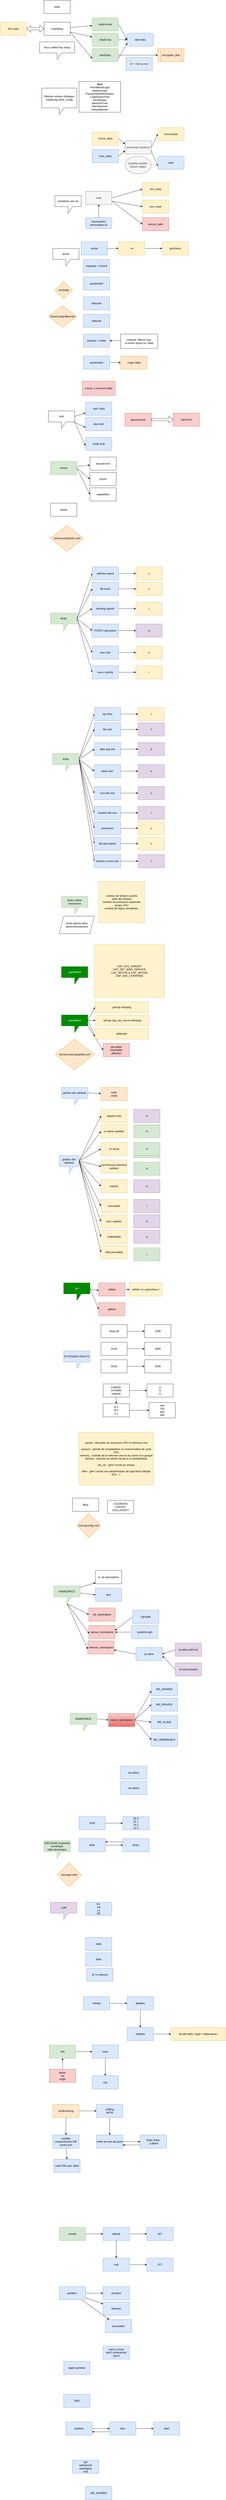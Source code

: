 <mxfile>
    <diagram id="hJlC-j1czO7JjAZC4sD-" name="Page-1">
        <mxGraphModel dx="1120" dy="571" grid="1" gridSize="10" guides="1" tooltips="1" connect="1" arrows="1" fold="1" page="1" pageScale="1" pageWidth="827" pageHeight="1169" math="0" shadow="0">
            <root>
                <mxCell id="0"/>
                <mxCell id="1" parent="0"/>
                <mxCell id="2" value="stats" style="rounded=0;whiteSpace=wrap;html=1;" parent="1" vertex="1">
                    <mxGeometry x="50" y="20" width="120" height="60" as="geometry"/>
                </mxCell>
                <mxCell id="16" style="edgeStyle=none;html=1;" parent="1" source="3" target="5" edge="1">
                    <mxGeometry relative="1" as="geometry"/>
                </mxCell>
                <mxCell id="17" style="edgeStyle=none;html=1;exitX=1;exitY=0.75;exitDx=0;exitDy=0;" parent="1" source="3" target="6" edge="1">
                    <mxGeometry relative="1" as="geometry"/>
                </mxCell>
                <mxCell id="18" style="edgeStyle=none;html=1;exitX=1;exitY=0.75;exitDx=0;exitDy=0;entryX=0;entryY=0.75;entryDx=0;entryDy=0;" parent="1" source="3" target="7" edge="1">
                    <mxGeometry relative="1" as="geometry"/>
                </mxCell>
                <mxCell id="3" value="cryptsetup" style="rounded=0;whiteSpace=wrap;html=1;" parent="1" vertex="1">
                    <mxGeometry x="50" y="120" width="120" height="60" as="geometry"/>
                </mxCell>
                <mxCell id="22" style="edgeStyle=none;html=1;exitX=1;exitY=0.5;exitDx=0;exitDy=0;entryX=0;entryY=0.5;entryDx=0;entryDy=0;" parent="1" source="5" target="13" edge="1">
                    <mxGeometry relative="1" as="geometry"/>
                </mxCell>
                <mxCell id="5" value="luksFormat" style="rounded=1;whiteSpace=wrap;html=1;fillColor=#d5e8d4;strokeColor=#82b366;" parent="1" vertex="1">
                    <mxGeometry x="270" y="100" width="120" height="60" as="geometry"/>
                </mxCell>
                <mxCell id="19" style="edgeStyle=none;html=1;exitX=1;exitY=0.5;exitDx=0;exitDy=0;" parent="1" source="6" target="13" edge="1">
                    <mxGeometry relative="1" as="geometry"/>
                </mxCell>
                <mxCell id="6" value="luksDump" style="rounded=1;whiteSpace=wrap;html=1;fillColor=#d5e8d4;strokeColor=#82b366;" parent="1" vertex="1">
                    <mxGeometry x="270" y="170" width="120" height="60" as="geometry"/>
                </mxCell>
                <mxCell id="20" style="edgeStyle=none;html=1;exitX=1;exitY=0.5;exitDx=0;exitDy=0;" parent="1" source="7" target="12" edge="1">
                    <mxGeometry relative="1" as="geometry">
                        <Array as="points">
                            <mxPoint x="410" y="270"/>
                        </Array>
                    </mxGeometry>
                </mxCell>
                <mxCell id="21" style="edgeStyle=none;html=1;exitX=1;exitY=0.75;exitDx=0;exitDy=0;entryX=0;entryY=0.75;entryDx=0;entryDy=0;" parent="1" source="7" target="13" edge="1">
                    <mxGeometry relative="1" as="geometry"/>
                </mxCell>
                <mxCell id="7" value="luksOpen" style="rounded=1;whiteSpace=wrap;html=1;fillColor=#d5e8d4;strokeColor=#82b366;" parent="1" vertex="1">
                    <mxGeometry x="270" y="240" width="120" height="60" as="geometry"/>
                </mxCell>
                <mxCell id="12" value="encrypted_disk" style="shape=process;whiteSpace=wrap;html=1;backgroundOutline=1;fillColor=#ffe6cc;strokeColor=#d79b00;" parent="1" vertex="1">
                    <mxGeometry x="570" y="240" width="120" height="60" as="geometry"/>
                </mxCell>
                <mxCell id="13" value="/dev/sda1" style="rounded=1;whiteSpace=wrap;html=1;fillColor=#dae8fc;strokeColor=#6c8ebf;" parent="1" vertex="1">
                    <mxGeometry x="430" y="170" width="120" height="60" as="geometry"/>
                </mxCell>
                <mxCell id="25" value="linux unified key setup" style="shape=callout;whiteSpace=wrap;html=1;perimeter=calloutPerimeter;" parent="1" vertex="1">
                    <mxGeometry x="30" y="210" width="160" height="80" as="geometry"/>
                </mxCell>
                <mxCell id="26" value="dm-crypt" style="rounded=0;whiteSpace=wrap;html=1;fillColor=#fff2cc;strokeColor=#d6b656;" parent="1" vertex="1">
                    <mxGeometry x="-150" y="120" width="120" height="60" as="geometry"/>
                </mxCell>
                <mxCell id="28" value="" style="shape=flexArrow;endArrow=classic;startArrow=classic;html=1;entryX=0;entryY=0.5;entryDx=0;entryDy=0;exitX=1;exitY=0.5;exitDx=0;exitDy=0;" parent="1" source="26" target="3" edge="1">
                    <mxGeometry width="100" height="100" relative="1" as="geometry">
                        <mxPoint x="-110" y="170" as="sourcePoint"/>
                        <mxPoint x="-10" y="70" as="targetPoint"/>
                    </mxGeometry>
                </mxCell>
                <mxCell id="29" value="&lt;b&gt;Port&lt;br&gt;&lt;/b&gt;PermitRootLogin&lt;br&gt;AllowGroups&lt;br&gt;PasswordAuthentication&lt;br&gt;LoginGraceTime&lt;br&gt;StrictModes&lt;br&gt;MaxAuthTries&lt;br&gt;MaxSessions&lt;br&gt;DebianBanner" style="rounded=0;whiteSpace=wrap;html=1;" parent="1" vertex="1">
                    <mxGeometry x="210" y="390" width="190" height="140" as="geometry"/>
                </mxCell>
                <mxCell id="30" value="Réduire surface d'attaque&lt;br&gt;hardening sshd_config" style="shape=callout;whiteSpace=wrap;html=1;perimeter=calloutPerimeter;" parent="1" vertex="1">
                    <mxGeometry x="40" y="420" width="160" height="120" as="geometry"/>
                </mxCell>
                <mxCell id="36" style="edgeStyle=none;html=1;exitX=1;exitY=0.5;exitDx=0;exitDy=0;entryX=0;entryY=0.25;entryDx=0;entryDy=0;" parent="1" source="31" target="33" edge="1">
                    <mxGeometry relative="1" as="geometry"/>
                </mxCell>
                <mxCell id="31" value="Cmnd_Alias" style="rounded=0;whiteSpace=wrap;html=1;fillColor=#fff2cc;strokeColor=#d6b656;" parent="1" vertex="1">
                    <mxGeometry x="270" y="620" width="120" height="60" as="geometry"/>
                </mxCell>
                <mxCell id="37" style="edgeStyle=none;html=1;exitX=1;exitY=0.5;exitDx=0;exitDy=0;entryX=0;entryY=0.75;entryDx=0;entryDy=0;" parent="1" source="32" target="33" edge="1">
                    <mxGeometry relative="1" as="geometry"/>
                </mxCell>
                <mxCell id="32" value="User_Alias" style="rounded=0;whiteSpace=wrap;html=1;fillColor=#dae8fc;strokeColor=#6c8ebf;" parent="1" vertex="1">
                    <mxGeometry x="270" y="700" width="120" height="60" as="geometry"/>
                </mxCell>
                <mxCell id="38" style="edgeStyle=none;html=1;exitX=1;exitY=0.5;exitDx=0;exitDy=0;entryX=0;entryY=0.5;entryDx=0;entryDy=0;" parent="1" source="33" target="35" edge="1">
                    <mxGeometry relative="1" as="geometry"/>
                </mxCell>
                <mxCell id="39" style="edgeStyle=none;html=1;exitX=1;exitY=0.75;exitDx=0;exitDy=0;entryX=0;entryY=0.75;entryDx=0;entryDy=0;" parent="1" source="33" target="34" edge="1">
                    <mxGeometry relative="1" as="geometry"/>
                </mxCell>
                <mxCell id="33" value="rassembler plusieurs" style="rounded=0;whiteSpace=wrap;html=1;fillColor=#f5f5f5;fontColor=#333333;strokeColor=#666666;" parent="1" vertex="1">
                    <mxGeometry x="420" y="660" width="120" height="60" as="geometry"/>
                </mxCell>
                <mxCell id="34" value="User" style="rounded=1;whiteSpace=wrap;html=1;fillColor=#dae8fc;strokeColor=#6c8ebf;" parent="1" vertex="1">
                    <mxGeometry x="570" y="730" width="120" height="60" as="geometry"/>
                </mxCell>
                <mxCell id="35" value="Commands" style="rounded=1;whiteSpace=wrap;html=1;fillColor=#fff2cc;strokeColor=#d6b656;" parent="1" vertex="1">
                    <mxGeometry x="570" y="600" width="120" height="60" as="geometry"/>
                </mxCell>
                <mxCell id="40" value="simplifier faciliter&amp;nbsp;&lt;br&gt;lecture règles" style="ellipse;whiteSpace=wrap;html=1;fillColor=#f5f5f5;fontColor=#333333;strokeColor=#666666;" parent="1" vertex="1">
                    <mxGeometry x="420" y="730" width="120" height="80" as="geometry"/>
                </mxCell>
                <mxCell id="41" value="env_keep" style="rounded=0;whiteSpace=wrap;html=1;fillColor=#fff2cc;strokeColor=#d6b656;" parent="1" vertex="1">
                    <mxGeometry x="500" y="850" width="120" height="60" as="geometry"/>
                </mxCell>
                <mxCell id="42" value="env_reset" style="rounded=0;whiteSpace=wrap;html=1;fillColor=#fff2cc;strokeColor=#d6b656;" parent="1" vertex="1">
                    <mxGeometry x="500" y="930" width="120" height="60" as="geometry"/>
                </mxCell>
                <mxCell id="44" style="edgeStyle=none;html=1;exitX=1;exitY=0.5;exitDx=0;exitDy=0;entryX=0;entryY=0.5;entryDx=0;entryDy=0;" parent="1" source="43" target="41" edge="1">
                    <mxGeometry relative="1" as="geometry"/>
                </mxCell>
                <mxCell id="45" style="edgeStyle=none;html=1;exitX=1;exitY=0.75;exitDx=0;exitDy=0;entryX=0;entryY=0.5;entryDx=0;entryDy=0;" parent="1" source="43" target="42" edge="1">
                    <mxGeometry relative="1" as="geometry"/>
                </mxCell>
                <mxCell id="47" style="edgeStyle=none;html=1;exitX=1;exitY=0.75;exitDx=0;exitDy=0;entryX=0;entryY=0.5;entryDx=0;entryDy=0;" parent="1" source="43" target="46" edge="1">
                    <mxGeometry relative="1" as="geometry"/>
                </mxCell>
                <mxCell id="43" value="sudo" style="rounded=0;whiteSpace=wrap;html=1;fillColor=#f5f5f5;fontColor=#333333;strokeColor=#666666;" parent="1" vertex="1">
                    <mxGeometry x="240" y="890" width="120" height="60" as="geometry"/>
                </mxCell>
                <mxCell id="46" value="secure_path" style="rounded=0;whiteSpace=wrap;html=1;fillColor=#f8cecc;strokeColor=#b85450;" parent="1" vertex="1">
                    <mxGeometry x="500" y="1010" width="120" height="60" as="geometry"/>
                </mxCell>
                <mxCell id="50" style="edgeStyle=none;html=1;entryX=0.5;entryY=1;entryDx=0;entryDy=0;" parent="1" source="49" target="43" edge="1">
                    <mxGeometry relative="1" as="geometry"/>
                </mxCell>
                <mxCell id="49" value="/etc/sudoers&lt;br&gt;/etc/sudoers.d/" style="rounded=1;whiteSpace=wrap;html=1;fillColor=#dae8fc;strokeColor=#6c8ebf;" parent="1" vertex="1">
                    <mxGeometry x="240" y="1010" width="120" height="50" as="geometry"/>
                </mxCell>
                <mxCell id="51" value="substitute user do" style="shape=callout;whiteSpace=wrap;html=1;perimeter=calloutPerimeter;" parent="1" vertex="1">
                    <mxGeometry x="100" y="910" width="120" height="80" as="geometry"/>
                </mxCell>
                <mxCell id="73" style="edgeStyle=none;html=1;exitX=1;exitY=0.5;exitDx=0;exitDy=0;entryX=0;entryY=0.5;entryDx=0;entryDy=0;" parent="1" source="52" target="54" edge="1">
                    <mxGeometry relative="1" as="geometry"/>
                </mxCell>
                <mxCell id="52" value="quota" style="rounded=0;whiteSpace=wrap;html=1;fillColor=#dae8fc;strokeColor=#6c8ebf;" parent="1" vertex="1">
                    <mxGeometry x="220" y="1120" width="120" height="60" as="geometry"/>
                </mxCell>
                <mxCell id="58" value="" style="edgeStyle=none;html=1;" parent="1" source="54" target="57" edge="1">
                    <mxGeometry relative="1" as="geometry"/>
                </mxCell>
                <mxCell id="54" value="-vs" style="rounded=0;whiteSpace=wrap;html=1;fillColor=#fff2cc;strokeColor=#d6b656;" parent="1" vertex="1">
                    <mxGeometry x="390" y="1120" width="120" height="60" as="geometry"/>
                </mxCell>
                <mxCell id="57" value="grincheux" style="rounded=0;whiteSpace=wrap;html=1;fillColor=#fff2cc;strokeColor=#d6b656;" parent="1" vertex="1">
                    <mxGeometry x="590" y="1120" width="120" height="60" as="geometry"/>
                </mxCell>
                <mxCell id="59" value="repquota -s /home" style="whiteSpace=wrap;html=1;fillColor=#dae8fc;strokeColor=#6c8ebf;" parent="1" vertex="1">
                    <mxGeometry x="230" y="1200" width="120" height="60" as="geometry"/>
                </mxCell>
                <mxCell id="60" value="quota" style="shape=callout;whiteSpace=wrap;html=1;perimeter=calloutPerimeter;" parent="1" vertex="1">
                    <mxGeometry x="90" y="1150" width="120" height="80" as="geometry"/>
                </mxCell>
                <mxCell id="61" value="quotacheck" style="rounded=0;whiteSpace=wrap;html=1;fillColor=#dae8fc;strokeColor=#6c8ebf;" parent="1" vertex="1">
                    <mxGeometry x="230" y="1280" width="120" height="60" as="geometry"/>
                </mxCell>
                <mxCell id="62" value="setfacl -m u:grincheux:r" style="rounded=0;whiteSpace=wrap;html=1;fillColor=#fff2cc;strokeColor=#d6b656;" parent="1" vertex="1">
                    <mxGeometry x="440" y="5860" width="150" height="60" as="geometry"/>
                </mxCell>
                <mxCell id="63" value="setquota" style="whiteSpace=wrap;html=1;fillColor=#dae8fc;strokeColor=#6c8ebf;" parent="1" vertex="1">
                    <mxGeometry x="230" y="1370" width="120" height="60" as="geometry"/>
                </mxCell>
                <mxCell id="64" value="edquota" style="whiteSpace=wrap;html=1;fillColor=#dae8fc;strokeColor=#6c8ebf;" parent="1" vertex="1">
                    <mxGeometry x="230" y="1450" width="120" height="60" as="geometry"/>
                </mxCell>
                <mxCell id="65" value="quotaon -v /data" style="whiteSpace=wrap;html=1;fillColor=#dae8fc;strokeColor=#6c8ebf;" parent="1" vertex="1">
                    <mxGeometry x="230" y="1540" width="120" height="60" as="geometry"/>
                </mxCell>
                <mxCell id="67" style="edgeStyle=none;html=1;entryX=1;entryY=0.5;entryDx=0;entryDy=0;" parent="1" source="66" target="65" edge="1">
                    <mxGeometry relative="1" as="geometry"/>
                </mxCell>
                <mxCell id="66" value="verbose: affiche msg&amp;nbsp;&lt;br&gt;et active quota sur /data" style="whiteSpace=wrap;html=1;" parent="1" vertex="1">
                    <mxGeometry x="400" y="1540" width="170" height="65" as="geometry"/>
                </mxCell>
                <mxCell id="71" style="edgeStyle=none;html=1;exitX=1;exitY=0.5;exitDx=0;exitDy=0;entryX=0;entryY=0.5;entryDx=0;entryDy=0;" parent="1" source="68" target="70" edge="1">
                    <mxGeometry relative="1" as="geometry"/>
                </mxCell>
                <mxCell id="68" value="quotacheck" style="whiteSpace=wrap;html=1;fillColor=#dae8fc;strokeColor=#6c8ebf;" parent="1" vertex="1">
                    <mxGeometry x="230" y="1640" width="120" height="60" as="geometry"/>
                </mxCell>
                <mxCell id="70" value="-cugm /data" style="whiteSpace=wrap;html=1;fillColor=#ffe6cc;strokeColor=#d79b00;" parent="1" vertex="1">
                    <mxGeometry x="400" y="1640" width="120" height="60" as="geometry"/>
                </mxCell>
                <mxCell id="72" value="mount -o remount /data" style="rounded=0;whiteSpace=wrap;html=1;fillColor=#f8cecc;strokeColor=#b85450;" parent="1" vertex="1">
                    <mxGeometry x="225" y="1754" width="150" height="66" as="geometry"/>
                </mxCell>
                <mxCell id="75" value="/etc/fstab" style="rhombus;whiteSpace=wrap;html=1;fillColor=#ffe6cc;strokeColor=#d79b00;" parent="1" vertex="1">
                    <mxGeometry x="100" y="1300" width="80" height="80" as="geometry"/>
                </mxCell>
                <mxCell id="76" value="/boot/config-${kernel}" style="rhombus;whiteSpace=wrap;html=1;fillColor=#ffe6cc;strokeColor=#d79b00;" parent="1" vertex="1">
                    <mxGeometry x="70" y="1410" width="130" height="100" as="geometry"/>
                </mxCell>
                <mxCell id="84" style="edgeStyle=none;html=1;exitX=0;exitY=0;exitDx=120;exitDy=25;exitPerimeter=0;" parent="1" source="77" target="79" edge="1">
                    <mxGeometry relative="1" as="geometry"/>
                </mxCell>
                <mxCell id="85" style="edgeStyle=none;html=1;entryX=0;entryY=0.75;entryDx=0;entryDy=0;" parent="1" source="77" target="81" edge="1">
                    <mxGeometry relative="1" as="geometry"/>
                </mxCell>
                <mxCell id="87" style="edgeStyle=none;html=1;exitX=0;exitY=0;exitDx=120;exitDy=50;exitPerimeter=0;entryX=-0.008;entryY=0.633;entryDx=0;entryDy=0;entryPerimeter=0;" parent="1" source="77" target="83" edge="1">
                    <mxGeometry relative="1" as="geometry"/>
                </mxCell>
                <mxCell id="77" value="limit" style="shape=callout;whiteSpace=wrap;html=1;perimeter=calloutPerimeter;" parent="1" vertex="1">
                    <mxGeometry x="70" y="1890" width="120" height="80" as="geometry"/>
                </mxCell>
                <mxCell id="79" value="soft / hard" style="rounded=0;whiteSpace=wrap;html=1;fillColor=#dae8fc;strokeColor=#6c8ebf;" parent="1" vertex="1">
                    <mxGeometry x="240" y="1850" width="120" height="60" as="geometry"/>
                </mxCell>
                <mxCell id="81" value="bloc limit" style="rounded=0;whiteSpace=wrap;html=1;fillColor=#dae8fc;strokeColor=#6c8ebf;" parent="1" vertex="1">
                    <mxGeometry x="240" y="1920" width="120" height="60" as="geometry"/>
                </mxCell>
                <mxCell id="83" value="inode limit" style="rounded=0;whiteSpace=wrap;html=1;fillColor=#dae8fc;strokeColor=#6c8ebf;" parent="1" vertex="1">
                    <mxGeometry x="240" y="2010" width="120" height="60" as="geometry"/>
                </mxCell>
                <mxCell id="88" value="grace period" style="rounded=0;whiteSpace=wrap;html=1;fillColor=#f8cecc;strokeColor=#b85450;" parent="1" vertex="1">
                    <mxGeometry x="420" y="1900" width="120" height="60" as="geometry"/>
                </mxCell>
                <mxCell id="89" value="" style="shape=flexArrow;endArrow=classic;html=1;" parent="1" edge="1">
                    <mxGeometry width="50" height="50" relative="1" as="geometry">
                        <mxPoint x="540" y="1929.5" as="sourcePoint"/>
                        <mxPoint x="640" y="1929.5" as="targetPoint"/>
                    </mxGeometry>
                </mxCell>
                <mxCell id="90" value="hard limit" style="whiteSpace=wrap;html=1;fillColor=#f8cecc;strokeColor=#b85450;" parent="1" vertex="1">
                    <mxGeometry x="640" y="1900" width="120" height="60" as="geometry"/>
                </mxCell>
                <mxCell id="100" style="edgeStyle=none;html=1;" parent="1" source="91" target="94" edge="1">
                    <mxGeometry relative="1" as="geometry"/>
                </mxCell>
                <mxCell id="101" style="edgeStyle=none;html=1;exitX=1;exitY=0.5;exitDx=0;exitDy=0;entryX=0;entryY=0.5;entryDx=0;entryDy=0;" parent="1" source="91" target="95" edge="1">
                    <mxGeometry relative="1" as="geometry"/>
                </mxCell>
                <mxCell id="102" style="edgeStyle=none;html=1;exitX=1;exitY=0.5;exitDx=0;exitDy=0;entryX=0;entryY=0.5;entryDx=0;entryDy=0;" parent="1" source="91" target="97" edge="1">
                    <mxGeometry relative="1" as="geometry"/>
                </mxCell>
                <mxCell id="91" value="chroot" style="whiteSpace=wrap;html=1;fillColor=#d5e8d4;strokeColor=#82b366;" parent="1" vertex="1">
                    <mxGeometry x="80" y="2120" width="120" height="60" as="geometry"/>
                </mxCell>
                <mxCell id="94" value="bascule env" style="whiteSpace=wrap;html=1;" parent="1" vertex="1">
                    <mxGeometry x="260" y="2100" width="120" height="60" as="geometry"/>
                </mxCell>
                <mxCell id="95" value="prison" style="whiteSpace=wrap;html=1;" parent="1" vertex="1">
                    <mxGeometry x="260" y="2170" width="120" height="60" as="geometry"/>
                </mxCell>
                <mxCell id="97" value="capabilities" style="whiteSpace=wrap;html=1;" parent="1" vertex="1">
                    <mxGeometry x="260" y="2240" width="120" height="60" as="geometry"/>
                </mxCell>
                <mxCell id="98" value="ulimits" style="whiteSpace=wrap;html=1;" parent="1" vertex="1">
                    <mxGeometry x="80" y="2310" width="120" height="60" as="geometry"/>
                </mxCell>
                <mxCell id="99" value="/etc/security/limits.conf" style="rhombus;whiteSpace=wrap;html=1;fillColor=#ffe6cc;strokeColor=#d79b00;" parent="1" vertex="1">
                    <mxGeometry x="80" y="2410" width="150" height="120" as="geometry"/>
                </mxCell>
                <mxCell id="125" style="edgeStyle=none;html=1;exitX=0;exitY=0;exitDx=120;exitDy=25;exitPerimeter=0;entryX=0;entryY=0.5;entryDx=0;entryDy=0;" parent="1" source="103" target="106" edge="1">
                    <mxGeometry relative="1" as="geometry"/>
                </mxCell>
                <mxCell id="126" style="edgeStyle=none;html=1;exitX=0;exitY=0;exitDx=120;exitDy=25;exitPerimeter=0;entryX=0;entryY=0.5;entryDx=0;entryDy=0;" parent="1" source="103" target="107" edge="1">
                    <mxGeometry relative="1" as="geometry"/>
                </mxCell>
                <mxCell id="127" style="edgeStyle=none;html=1;exitX=0;exitY=0;exitDx=120;exitDy=25;exitPerimeter=0;entryX=0;entryY=0.5;entryDx=0;entryDy=0;" parent="1" source="103" target="108" edge="1">
                    <mxGeometry relative="1" as="geometry"/>
                </mxCell>
                <mxCell id="128" style="edgeStyle=none;html=1;exitX=0;exitY=0;exitDx=120;exitDy=25;exitPerimeter=0;entryX=0;entryY=0.5;entryDx=0;entryDy=0;" parent="1" source="103" target="109" edge="1">
                    <mxGeometry relative="1" as="geometry"/>
                </mxCell>
                <mxCell id="129" style="edgeStyle=none;html=1;exitX=0;exitY=0;exitDx=120;exitDy=25;exitPerimeter=0;entryX=0;entryY=0.5;entryDx=0;entryDy=0;" parent="1" source="103" target="110" edge="1">
                    <mxGeometry relative="1" as="geometry"/>
                </mxCell>
                <mxCell id="130" style="edgeStyle=none;html=1;exitX=0;exitY=0;exitDx=120;exitDy=25;exitPerimeter=0;entryX=0;entryY=0.5;entryDx=0;entryDy=0;" parent="1" source="103" target="111" edge="1">
                    <mxGeometry relative="1" as="geometry"/>
                </mxCell>
                <mxCell id="103" value="limits" style="shape=callout;whiteSpace=wrap;html=1;perimeter=calloutPerimeter;fillColor=#d5e8d4;strokeColor=#82b366;" parent="1" vertex="1">
                    <mxGeometry x="80" y="2810" width="120" height="80" as="geometry"/>
                </mxCell>
                <mxCell id="113" value="" style="edgeStyle=none;html=1;" parent="1" source="106" target="112" edge="1">
                    <mxGeometry relative="1" as="geometry"/>
                </mxCell>
                <mxCell id="106" value="address space" style="rounded=0;whiteSpace=wrap;html=1;fillColor=#dae8fc;strokeColor=#6c8ebf;" parent="1" vertex="1">
                    <mxGeometry x="270" y="2600" width="120" height="60" as="geometry"/>
                </mxCell>
                <mxCell id="116" value="" style="edgeStyle=none;html=1;" parent="1" source="107" target="115" edge="1">
                    <mxGeometry relative="1" as="geometry"/>
                </mxCell>
                <mxCell id="107" value="file locks" style="whiteSpace=wrap;html=1;fillColor=#dae8fc;strokeColor=#6c8ebf;" parent="1" vertex="1">
                    <mxGeometry x="270" y="2670" width="120" height="60" as="geometry"/>
                </mxCell>
                <mxCell id="118" value="" style="edgeStyle=none;html=1;" parent="1" source="108" target="117" edge="1">
                    <mxGeometry relative="1" as="geometry"/>
                </mxCell>
                <mxCell id="108" value="pending signals" style="whiteSpace=wrap;html=1;fillColor=#dae8fc;strokeColor=#6c8ebf;" parent="1" vertex="1">
                    <mxGeometry x="270" y="2760" width="120" height="60" as="geometry"/>
                </mxCell>
                <mxCell id="120" value="" style="edgeStyle=none;html=1;" parent="1" source="109" target="119" edge="1">
                    <mxGeometry relative="1" as="geometry"/>
                </mxCell>
                <mxCell id="109" value="POSIX msg queue" style="whiteSpace=wrap;html=1;fillColor=#dae8fc;strokeColor=#6c8ebf;" parent="1" vertex="1">
                    <mxGeometry x="270" y="2860" width="120" height="60" as="geometry"/>
                </mxCell>
                <mxCell id="122" value="" style="edgeStyle=none;html=1;" parent="1" source="110" target="121" edge="1">
                    <mxGeometry relative="1" as="geometry"/>
                </mxCell>
                <mxCell id="110" value="max nice" style="whiteSpace=wrap;html=1;fillColor=#dae8fc;strokeColor=#6c8ebf;" parent="1" vertex="1">
                    <mxGeometry x="270" y="2960" width="120" height="60" as="geometry"/>
                </mxCell>
                <mxCell id="124" value="" style="edgeStyle=none;html=1;" parent="1" source="111" target="123" edge="1">
                    <mxGeometry relative="1" as="geometry"/>
                </mxCell>
                <mxCell id="111" value="max rt priority" style="whiteSpace=wrap;html=1;fillColor=#dae8fc;strokeColor=#6c8ebf;" parent="1" vertex="1">
                    <mxGeometry x="270" y="3050" width="120" height="60" as="geometry"/>
                </mxCell>
                <mxCell id="112" value="v" style="rounded=0;whiteSpace=wrap;html=1;fillColor=#fff2cc;strokeColor=#d6b656;" parent="1" vertex="1">
                    <mxGeometry x="470" y="2600" width="120" height="60" as="geometry"/>
                </mxCell>
                <mxCell id="115" value="x" style="whiteSpace=wrap;html=1;fillColor=#fff2cc;strokeColor=#d6b656;" parent="1" vertex="1">
                    <mxGeometry x="470" y="2670" width="120" height="60" as="geometry"/>
                </mxCell>
                <mxCell id="117" value="i" style="whiteSpace=wrap;html=1;fillColor=#fff2cc;strokeColor=#d6b656;" parent="1" vertex="1">
                    <mxGeometry x="470" y="2760" width="120" height="60" as="geometry"/>
                </mxCell>
                <mxCell id="119" value="q" style="whiteSpace=wrap;html=1;fillColor=#e1d5e7;strokeColor=#9673a6;" parent="1" vertex="1">
                    <mxGeometry x="470" y="2860" width="120" height="60" as="geometry"/>
                </mxCell>
                <mxCell id="121" value="e" style="whiteSpace=wrap;html=1;fillColor=#fff2cc;strokeColor=#d6b656;" parent="1" vertex="1">
                    <mxGeometry x="470" y="2960" width="120" height="60" as="geometry"/>
                </mxCell>
                <mxCell id="123" value="r" style="whiteSpace=wrap;html=1;fillColor=#fff2cc;strokeColor=#d6b656;" parent="1" vertex="1">
                    <mxGeometry x="470" y="3050" width="120" height="60" as="geometry"/>
                </mxCell>
                <mxCell id="131" style="edgeStyle=none;html=1;exitX=0;exitY=0;exitDx=120;exitDy=25;exitPerimeter=0;entryX=0;entryY=0.5;entryDx=0;entryDy=0;" parent="1" source="137" target="139" edge="1">
                    <mxGeometry relative="1" as="geometry"/>
                </mxCell>
                <mxCell id="132" style="edgeStyle=none;html=1;exitX=0;exitY=0;exitDx=120;exitDy=25;exitPerimeter=0;entryX=0;entryY=0.5;entryDx=0;entryDy=0;" parent="1" source="137" target="141" edge="1">
                    <mxGeometry relative="1" as="geometry"/>
                </mxCell>
                <mxCell id="133" style="edgeStyle=none;html=1;exitX=0;exitY=0;exitDx=120;exitDy=25;exitPerimeter=0;entryX=0;entryY=0.5;entryDx=0;entryDy=0;" parent="1" source="137" target="143" edge="1">
                    <mxGeometry relative="1" as="geometry"/>
                </mxCell>
                <mxCell id="134" style="edgeStyle=none;html=1;exitX=0;exitY=0;exitDx=120;exitDy=25;exitPerimeter=0;entryX=0;entryY=0.5;entryDx=0;entryDy=0;" parent="1" source="137" target="145" edge="1">
                    <mxGeometry relative="1" as="geometry"/>
                </mxCell>
                <mxCell id="135" style="edgeStyle=none;html=1;exitX=0;exitY=0;exitDx=120;exitDy=25;exitPerimeter=0;entryX=0;entryY=0.5;entryDx=0;entryDy=0;" parent="1" source="137" target="147" edge="1">
                    <mxGeometry relative="1" as="geometry"/>
                </mxCell>
                <mxCell id="136" style="edgeStyle=none;html=1;exitX=0;exitY=0;exitDx=120;exitDy=25;exitPerimeter=0;entryX=0;entryY=0.5;entryDx=0;entryDy=0;" parent="1" source="137" target="149" edge="1">
                    <mxGeometry relative="1" as="geometry"/>
                </mxCell>
                <mxCell id="167" style="edgeStyle=none;html=1;exitX=0;exitY=0;exitDx=120;exitDy=25;exitPerimeter=0;entryX=0;entryY=0.5;entryDx=0;entryDy=0;" parent="1" source="137" target="157" edge="1">
                    <mxGeometry relative="1" as="geometry"/>
                </mxCell>
                <mxCell id="168" style="edgeStyle=none;html=1;exitX=0;exitY=0;exitDx=120;exitDy=25;exitPerimeter=0;entryX=0;entryY=0.5;entryDx=0;entryDy=0;" parent="1" source="137" target="158" edge="1">
                    <mxGeometry relative="1" as="geometry"/>
                </mxCell>
                <mxCell id="169" style="edgeStyle=none;html=1;exitX=0;exitY=0;exitDx=120;exitDy=25;exitPerimeter=0;entryX=0;entryY=0.5;entryDx=0;entryDy=0;" parent="1" source="137" target="159" edge="1">
                    <mxGeometry relative="1" as="geometry"/>
                </mxCell>
                <mxCell id="137" value="limits" style="shape=callout;whiteSpace=wrap;html=1;perimeter=calloutPerimeter;fillColor=#d5e8d4;strokeColor=#82b366;" parent="1" vertex="1">
                    <mxGeometry x="90" y="3450" width="120" height="80" as="geometry"/>
                </mxCell>
                <mxCell id="138" value="" style="edgeStyle=none;html=1;" parent="1" source="139" target="150" edge="1">
                    <mxGeometry relative="1" as="geometry"/>
                </mxCell>
                <mxCell id="139" value="cpu time" style="rounded=0;whiteSpace=wrap;html=1;fillColor=#dae8fc;strokeColor=#6c8ebf;" parent="1" vertex="1">
                    <mxGeometry x="280" y="3240" width="120" height="60" as="geometry"/>
                </mxCell>
                <mxCell id="140" value="" style="edgeStyle=none;html=1;" parent="1" source="141" target="151" edge="1">
                    <mxGeometry relative="1" as="geometry"/>
                </mxCell>
                <mxCell id="141" value="file size" style="whiteSpace=wrap;html=1;fillColor=#dae8fc;strokeColor=#6c8ebf;" parent="1" vertex="1">
                    <mxGeometry x="280" y="3310" width="120" height="60" as="geometry"/>
                </mxCell>
                <mxCell id="142" value="" style="edgeStyle=none;html=1;" parent="1" source="143" target="152" edge="1">
                    <mxGeometry relative="1" as="geometry"/>
                </mxCell>
                <mxCell id="143" value="data seg size" style="whiteSpace=wrap;html=1;fillColor=#dae8fc;strokeColor=#6c8ebf;" parent="1" vertex="1">
                    <mxGeometry x="280" y="3400" width="120" height="60" as="geometry"/>
                </mxCell>
                <mxCell id="144" value="" style="edgeStyle=none;html=1;" parent="1" source="145" target="153" edge="1">
                    <mxGeometry relative="1" as="geometry"/>
                </mxCell>
                <mxCell id="145" value="stack size&quot;" style="whiteSpace=wrap;html=1;fillColor=#dae8fc;strokeColor=#6c8ebf;" parent="1" vertex="1">
                    <mxGeometry x="280" y="3500" width="120" height="60" as="geometry"/>
                </mxCell>
                <mxCell id="146" value="" style="edgeStyle=none;html=1;" parent="1" source="147" target="154" edge="1">
                    <mxGeometry relative="1" as="geometry"/>
                </mxCell>
                <mxCell id="147" value="core file size" style="whiteSpace=wrap;html=1;fillColor=#dae8fc;strokeColor=#6c8ebf;" parent="1" vertex="1">
                    <mxGeometry x="280" y="3600" width="120" height="60" as="geometry"/>
                </mxCell>
                <mxCell id="148" value="" style="edgeStyle=none;html=1;" parent="1" source="149" target="155" edge="1">
                    <mxGeometry relative="1" as="geometry"/>
                </mxCell>
                <mxCell id="149" value="resident file size" style="whiteSpace=wrap;html=1;fillColor=#dae8fc;strokeColor=#6c8ebf;" parent="1" vertex="1">
                    <mxGeometry x="280" y="3690" width="120" height="60" as="geometry"/>
                </mxCell>
                <mxCell id="150" value="t" style="rounded=0;whiteSpace=wrap;html=1;fillColor=#fff2cc;strokeColor=#d6b656;" parent="1" vertex="1">
                    <mxGeometry x="480" y="3240" width="120" height="60" as="geometry"/>
                </mxCell>
                <mxCell id="151" value="f" style="whiteSpace=wrap;html=1;fillColor=#e1d5e7;strokeColor=#9673a6;" parent="1" vertex="1">
                    <mxGeometry x="480" y="3310" width="120" height="60" as="geometry"/>
                </mxCell>
                <mxCell id="152" value="d" style="whiteSpace=wrap;html=1;fillColor=#e1d5e7;strokeColor=#9673a6;" parent="1" vertex="1">
                    <mxGeometry x="480" y="3400" width="120" height="60" as="geometry"/>
                </mxCell>
                <mxCell id="153" value="s" style="whiteSpace=wrap;html=1;fillColor=#e1d5e7;strokeColor=#9673a6;" parent="1" vertex="1">
                    <mxGeometry x="480" y="3500" width="120" height="60" as="geometry"/>
                </mxCell>
                <mxCell id="154" value="c" style="whiteSpace=wrap;html=1;fillColor=#e1d5e7;strokeColor=#9673a6;" parent="1" vertex="1">
                    <mxGeometry x="480" y="3600" width="120" height="60" as="geometry"/>
                </mxCell>
                <mxCell id="155" value="r" style="whiteSpace=wrap;html=1;fillColor=#e1d5e7;strokeColor=#9673a6;" parent="1" vertex="1">
                    <mxGeometry x="480" y="3690" width="120" height="60" as="geometry"/>
                </mxCell>
                <mxCell id="164" style="edgeStyle=none;html=1;exitX=1;exitY=0.5;exitDx=0;exitDy=0;" parent="1" source="157" target="161" edge="1">
                    <mxGeometry relative="1" as="geometry"/>
                </mxCell>
                <mxCell id="157" value="processes" style="whiteSpace=wrap;html=1;fillColor=#dae8fc;strokeColor=#6c8ebf;" parent="1" vertex="1">
                    <mxGeometry x="280" y="3760" width="120" height="60" as="geometry"/>
                </mxCell>
                <mxCell id="165" style="edgeStyle=none;html=1;exitX=1;exitY=0.5;exitDx=0;exitDy=0;entryX=0;entryY=0.5;entryDx=0;entryDy=0;" parent="1" source="158" target="162" edge="1">
                    <mxGeometry relative="1" as="geometry"/>
                </mxCell>
                <mxCell id="158" value="file descriptors" style="whiteSpace=wrap;html=1;fillColor=#dae8fc;strokeColor=#6c8ebf;" parent="1" vertex="1">
                    <mxGeometry x="280" y="3830" width="120" height="60" as="geometry"/>
                </mxCell>
                <mxCell id="166" style="edgeStyle=none;html=1;exitX=1;exitY=0.5;exitDx=0;exitDy=0;" parent="1" source="159" target="163" edge="1">
                    <mxGeometry relative="1" as="geometry"/>
                </mxCell>
                <mxCell id="159" value="locked-in mem size" style="whiteSpace=wrap;html=1;fillColor=#dae8fc;strokeColor=#6c8ebf;" parent="1" vertex="1">
                    <mxGeometry x="280" y="3910" width="120" height="60" as="geometry"/>
                </mxCell>
                <mxCell id="161" value="u" style="whiteSpace=wrap;html=1;fillColor=#fff2cc;strokeColor=#d6b656;" parent="1" vertex="1">
                    <mxGeometry x="480" y="3760" width="120" height="60" as="geometry"/>
                </mxCell>
                <mxCell id="162" value="n" style="whiteSpace=wrap;html=1;fillColor=#fff2cc;strokeColor=#d6b656;" parent="1" vertex="1">
                    <mxGeometry x="480" y="3830" width="120" height="60" as="geometry"/>
                </mxCell>
                <mxCell id="163" value="l" style="whiteSpace=wrap;html=1;fillColor=#e1d5e7;strokeColor=#9673a6;" parent="1" vertex="1">
                    <mxGeometry x="480" y="3910" width="120" height="60" as="geometry"/>
                </mxCell>
                <mxCell id="170" value="nombre de fichiers ouverts&lt;br/&gt;taille des fichiers&lt;br/&gt;nombre de processus instanciés&lt;br/&gt;temps CPU&lt;br/&gt;nombre de logins simultanés&amp;nbsp;" style="whiteSpace=wrap;html=1;fillColor=#fff2cc;strokeColor=#d6b656;" parent="1" vertex="1">
                    <mxGeometry x="300" y="4032" width="210" height="188" as="geometry"/>
                </mxCell>
                <mxCell id="171" value="limits control ressources" style="shape=callout;whiteSpace=wrap;html=1;perimeter=calloutPerimeter;fillColor=#d5e8d4;strokeColor=#82b366;" parent="1" vertex="1">
                    <mxGeometry x="130" y="4100" width="120" height="80" as="geometry"/>
                </mxCell>
                <mxCell id="173" value="avoid attacks ddos&lt;br&gt;dysfonctionnement" style="shape=parallelogram;perimeter=parallelogramPerimeter;whiteSpace=wrap;html=1;fixedSize=1;" parent="1" vertex="1">
                    <mxGeometry x="120" y="4190" width="160" height="80" as="geometry"/>
                </mxCell>
                <mxCell id="174" value="CAP_SYS_CHROOT&lt;br/&gt;CAP_NET_BIND_SERVICE&lt;br/&gt;CAP_SETUID &amp;amp; CAP_SETGID&lt;br/&gt;CAP_DAC_OVERRIDE" style="rounded=0;whiteSpace=wrap;html=1;fillColor=#fff2cc;strokeColor=#d6b656;" parent="1" vertex="1">
                    <mxGeometry x="280" y="4320" width="320" height="240" as="geometry"/>
                </mxCell>
                <mxCell id="175" value="capabilities" style="shape=callout;whiteSpace=wrap;html=1;perimeter=calloutPerimeter;fillColor=#008a00;fontColor=#ffffff;strokeColor=#005700;" parent="1" vertex="1">
                    <mxGeometry x="130" y="4420" width="120" height="80" as="geometry"/>
                </mxCell>
                <mxCell id="181" style="edgeStyle=none;html=1;exitX=0;exitY=0;exitDx=120;exitDy=25;exitPerimeter=0;" parent="1" source="176" target="177" edge="1">
                    <mxGeometry relative="1" as="geometry"/>
                </mxCell>
                <mxCell id="182" style="edgeStyle=none;html=1;exitX=0;exitY=0;exitDx=120;exitDy=25;exitPerimeter=0;entryX=0;entryY=0.75;entryDx=0;entryDy=0;" parent="1" source="176" target="178" edge="1">
                    <mxGeometry relative="1" as="geometry"/>
                </mxCell>
                <mxCell id="185" style="edgeStyle=none;html=1;exitX=0;exitY=0;exitDx=120;exitDy=25;exitPerimeter=0;entryX=0;entryY=0.5;entryDx=0;entryDy=0;" parent="1" source="176" target="183" edge="1">
                    <mxGeometry relative="1" as="geometry"/>
                </mxCell>
                <mxCell id="187" style="edgeStyle=none;html=1;exitX=0;exitY=0;exitDx=120;exitDy=50;exitPerimeter=0;entryX=0;entryY=0.5;entryDx=0;entryDy=0;" parent="1" source="176" target="186" edge="1">
                    <mxGeometry relative="1" as="geometry"/>
                </mxCell>
                <mxCell id="176" value="capabilities" style="shape=callout;whiteSpace=wrap;html=1;perimeter=calloutPerimeter;fillColor=#008a00;fontColor=#ffffff;strokeColor=#005700;" parent="1" vertex="1">
                    <mxGeometry x="130" y="4640" width="120" height="80" as="geometry"/>
                </mxCell>
                <mxCell id="177" value="setcap cap_net_raw=ie /bin/ping&lt;br/&gt;" style="rounded=0;whiteSpace=wrap;html=1;fillColor=#fff2cc;strokeColor=#d6b656;" parent="1" vertex="1">
                    <mxGeometry x="285" y="4640" width="245" height="50" as="geometry"/>
                </mxCell>
                <mxCell id="178" value="getpcaps" style="rounded=0;whiteSpace=wrap;html=1;fillColor=#fff2cc;strokeColor=#d6b656;" parent="1" vertex="1">
                    <mxGeometry x="282.5" y="4700" width="245" height="50" as="geometry"/>
                </mxCell>
                <mxCell id="180" value="/etc/security/capability.conf" style="rhombus;whiteSpace=wrap;html=1;fillColor=#ffe6cc;strokeColor=#d79b00;" parent="1" vertex="1">
                    <mxGeometry x="100" y="4750" width="180" height="140" as="geometry"/>
                </mxCell>
                <mxCell id="183" value="getcap /bin/ping" style="rounded=0;whiteSpace=wrap;html=1;fillColor=#fff2cc;strokeColor=#d6b656;" parent="1" vertex="1">
                    <mxGeometry x="282.5" y="4580" width="245" height="50" as="geometry"/>
                </mxCell>
                <mxCell id="186" value="permitted&lt;br&gt;inheritable&lt;br&gt;effective" style="rounded=0;whiteSpace=wrap;html=1;fillColor=#f8cecc;strokeColor=#b85450;" parent="1" vertex="1">
                    <mxGeometry x="320" y="4770" width="120" height="60" as="geometry"/>
                </mxCell>
                <mxCell id="188" value="lsattr&lt;br&gt;chattr" style="rounded=0;whiteSpace=wrap;html=1;fillColor=#ffe6cc;strokeColor=#d79b00;" parent="1" vertex="1">
                    <mxGeometry x="310" y="4970" width="120" height="60" as="geometry"/>
                </mxCell>
                <mxCell id="190" style="edgeStyle=none;html=1;exitX=0;exitY=0;exitDx=120;exitDy=25;exitPerimeter=0;" parent="1" source="189" target="188" edge="1">
                    <mxGeometry relative="1" as="geometry"/>
                </mxCell>
                <mxCell id="189" value="gestion des attributs" style="shape=callout;whiteSpace=wrap;html=1;perimeter=calloutPerimeter;fillColor=#dae8fc;strokeColor=#6c8ebf;" parent="1" vertex="1">
                    <mxGeometry x="130" y="4970" width="120" height="80" as="geometry"/>
                </mxCell>
                <mxCell id="191" value="no atime updates" style="rounded=0;whiteSpace=wrap;html=1;fillColor=#fff2cc;strokeColor=#d6b656;" parent="1" vertex="1">
                    <mxGeometry x="310" y="5140" width="120" height="60" as="geometry"/>
                </mxCell>
                <mxCell id="194" value="append only" style="rounded=0;whiteSpace=wrap;html=1;fillColor=#fff2cc;strokeColor=#d6b656;" parent="1" vertex="1">
                    <mxGeometry x="310" y="5070" width="120" height="60" as="geometry"/>
                </mxCell>
                <mxCell id="195" value="synchronous directory updates" style="rounded=0;whiteSpace=wrap;html=1;fillColor=#fff2cc;strokeColor=#d6b656;" parent="1" vertex="1">
                    <mxGeometry x="310" y="5300" width="120" height="60" as="geometry"/>
                </mxCell>
                <mxCell id="196" value="no dump" style="rounded=0;whiteSpace=wrap;html=1;fillColor=#fff2cc;strokeColor=#d6b656;" parent="1" vertex="1">
                    <mxGeometry x="310" y="5220" width="120" height="60" as="geometry"/>
                </mxCell>
                <mxCell id="197" value="extents" style="rounded=0;whiteSpace=wrap;html=1;fillColor=#fff2cc;strokeColor=#d6b656;" parent="1" vertex="1">
                    <mxGeometry x="310" y="5390" width="120" height="60" as="geometry"/>
                </mxCell>
                <mxCell id="198" value="immutable" style="whiteSpace=wrap;html=1;fillColor=#fff2cc;strokeColor=#d6b656;" parent="1" vertex="1">
                    <mxGeometry x="310" y="5480" width="120" height="60" as="geometry"/>
                </mxCell>
                <mxCell id="199" value="sync updates" style="whiteSpace=wrap;html=1;fillColor=#fff2cc;strokeColor=#d6b656;" parent="1" vertex="1">
                    <mxGeometry x="310" y="5550" width="120" height="60" as="geometry"/>
                </mxCell>
                <mxCell id="200" value="undeletable" style="whiteSpace=wrap;html=1;fillColor=#fff2cc;strokeColor=#d6b656;" parent="1" vertex="1">
                    <mxGeometry x="310" y="5620" width="120" height="60" as="geometry"/>
                </mxCell>
                <mxCell id="203" value="data journaling" style="whiteSpace=wrap;html=1;fillColor=#fff2cc;strokeColor=#d6b656;" parent="1" vertex="1">
                    <mxGeometry x="310" y="5690" width="120" height="60" as="geometry"/>
                </mxCell>
                <mxCell id="206" style="edgeStyle=none;html=1;exitX=0;exitY=0;exitDx=90;exitDy=25;exitPerimeter=0;entryX=0;entryY=0.5;entryDx=0;entryDy=0;" parent="1" source="205" target="194" edge="1">
                    <mxGeometry relative="1" as="geometry"/>
                </mxCell>
                <mxCell id="207" style="edgeStyle=none;html=1;exitX=0;exitY=0;exitDx=90;exitDy=25;exitPerimeter=0;entryX=0;entryY=0.5;entryDx=0;entryDy=0;" parent="1" source="205" target="191" edge="1">
                    <mxGeometry relative="1" as="geometry"/>
                </mxCell>
                <mxCell id="208" style="edgeStyle=none;html=1;exitX=0;exitY=0;exitDx=90;exitDy=25;exitPerimeter=0;entryX=0;entryY=0.5;entryDx=0;entryDy=0;" parent="1" source="205" target="196" edge="1">
                    <mxGeometry relative="1" as="geometry"/>
                </mxCell>
                <mxCell id="209" style="edgeStyle=none;html=1;exitX=0;exitY=0;exitDx=90;exitDy=25;exitPerimeter=0;entryX=0;entryY=0.5;entryDx=0;entryDy=0;" parent="1" source="205" target="195" edge="1">
                    <mxGeometry relative="1" as="geometry"/>
                </mxCell>
                <mxCell id="210" style="edgeStyle=none;html=1;exitX=0;exitY=0;exitDx=90;exitDy=25;exitPerimeter=0;entryX=0;entryY=0.5;entryDx=0;entryDy=0;" parent="1" source="205" target="197" edge="1">
                    <mxGeometry relative="1" as="geometry"/>
                </mxCell>
                <mxCell id="211" style="edgeStyle=none;html=1;exitX=0;exitY=0;exitDx=90;exitDy=25;exitPerimeter=0;entryX=0;entryY=0.5;entryDx=0;entryDy=0;" parent="1" source="205" target="198" edge="1">
                    <mxGeometry relative="1" as="geometry"/>
                </mxCell>
                <mxCell id="212" style="edgeStyle=none;html=1;exitX=0;exitY=0;exitDx=90;exitDy=25;exitPerimeter=0;entryX=0;entryY=0.5;entryDx=0;entryDy=0;" parent="1" source="205" target="199" edge="1">
                    <mxGeometry relative="1" as="geometry"/>
                </mxCell>
                <mxCell id="213" style="edgeStyle=none;html=1;exitX=0;exitY=0;exitDx=90;exitDy=25;exitPerimeter=0;entryX=0;entryY=0.5;entryDx=0;entryDy=0;" parent="1" source="205" target="200" edge="1">
                    <mxGeometry relative="1" as="geometry"/>
                </mxCell>
                <mxCell id="214" style="edgeStyle=none;html=1;exitX=0;exitY=0;exitDx=90;exitDy=25;exitPerimeter=0;entryX=0;entryY=0.5;entryDx=0;entryDy=0;" parent="1" source="205" target="203" edge="1">
                    <mxGeometry relative="1" as="geometry"/>
                </mxCell>
                <mxCell id="205" value="gestion des attributs" style="shape=callout;whiteSpace=wrap;html=1;perimeter=calloutPerimeter;fillColor=#dae8fc;strokeColor=#6c8ebf;" parent="1" vertex="1">
                    <mxGeometry x="120" y="5280" width="90" height="80" as="geometry"/>
                </mxCell>
                <mxCell id="215" value="a" style="whiteSpace=wrap;html=1;fillColor=#e1d5e7;strokeColor=#9673a6;" parent="1" vertex="1">
                    <mxGeometry x="460" y="5070" width="120" height="60" as="geometry"/>
                </mxCell>
                <mxCell id="216" value="A" style="whiteSpace=wrap;html=1;fillColor=#d5e8d4;strokeColor=#82b366;" parent="1" vertex="1">
                    <mxGeometry x="460" y="5140" width="120" height="60" as="geometry"/>
                </mxCell>
                <mxCell id="217" value="D" style="whiteSpace=wrap;html=1;fillColor=#d5e8d4;strokeColor=#82b366;" parent="1" vertex="1">
                    <mxGeometry x="460" y="5310" width="120" height="60" as="geometry"/>
                </mxCell>
                <mxCell id="218" value="a" style="whiteSpace=wrap;html=1;fillColor=#d5e8d4;strokeColor=#82b366;" parent="1" vertex="1">
                    <mxGeometry x="460" y="5231" width="120" height="60" as="geometry"/>
                </mxCell>
                <mxCell id="219" value="d" style="whiteSpace=wrap;html=1;fillColor=#d5e8d4;strokeColor=#82b366;" parent="1" vertex="1">
                    <mxGeometry x="460" y="5220" width="120" height="60" as="geometry"/>
                </mxCell>
                <mxCell id="220" value="e" style="whiteSpace=wrap;html=1;fillColor=#e1d5e7;strokeColor=#9673a6;" parent="1" vertex="1">
                    <mxGeometry x="460" y="5390" width="120" height="60" as="geometry"/>
                </mxCell>
                <mxCell id="221" value="i" style="whiteSpace=wrap;html=1;fillColor=#e1d5e7;strokeColor=#9673a6;" parent="1" vertex="1">
                    <mxGeometry x="460" y="5480" width="120" height="60" as="geometry"/>
                </mxCell>
                <mxCell id="222" value="S" style="whiteSpace=wrap;html=1;fillColor=#e1d5e7;strokeColor=#9673a6;" parent="1" vertex="1">
                    <mxGeometry x="460" y="5550" width="120" height="60" as="geometry"/>
                </mxCell>
                <mxCell id="223" value="u" style="whiteSpace=wrap;html=1;fillColor=#e1d5e7;strokeColor=#9673a6;" parent="1" vertex="1">
                    <mxGeometry x="460" y="5620" width="120" height="60" as="geometry"/>
                </mxCell>
                <mxCell id="224" value="j" style="whiteSpace=wrap;html=1;fillColor=#d5e8d4;strokeColor=#82b366;" parent="1" vertex="1">
                    <mxGeometry x="460" y="5700" width="120" height="60" as="geometry"/>
                </mxCell>
                <mxCell id="229" style="edgeStyle=none;html=1;" parent="1" source="225" target="226" edge="1">
                    <mxGeometry relative="1" as="geometry"/>
                </mxCell>
                <mxCell id="230" style="edgeStyle=none;html=1;exitX=0;exitY=0;exitDx=120.0;exitDy=25;exitPerimeter=0;entryX=0;entryY=0.5;entryDx=0;entryDy=0;" parent="1" source="225" target="227" edge="1">
                    <mxGeometry relative="1" as="geometry"/>
                </mxCell>
                <mxCell id="225" value="acl" style="shape=callout;whiteSpace=wrap;html=1;perimeter=calloutPerimeter;fillColor=#008a00;fontColor=#ffffff;strokeColor=#005700;" parent="1" vertex="1">
                    <mxGeometry x="140" y="5860" width="120" height="80" as="geometry"/>
                </mxCell>
                <mxCell id="228" style="edgeStyle=none;html=1;exitX=1;exitY=0.5;exitDx=0;exitDy=0;" parent="1" source="226" target="62" edge="1">
                    <mxGeometry relative="1" as="geometry"/>
                </mxCell>
                <mxCell id="226" value="setfacl" style="rounded=0;whiteSpace=wrap;html=1;fillColor=#f8cecc;strokeColor=#b85450;" parent="1" vertex="1">
                    <mxGeometry x="300" y="5860" width="120" height="60" as="geometry"/>
                </mxCell>
                <mxCell id="227" value="getfacl" style="rounded=0;whiteSpace=wrap;html=1;fillColor=#f8cecc;strokeColor=#b85450;" parent="1" vertex="1">
                    <mxGeometry x="300" y="5950" width="120" height="60" as="geometry"/>
                </mxCell>
                <mxCell id="238" value="" style="edgeStyle=none;html=1;" parent="1" source="231" target="237" edge="1">
                    <mxGeometry relative="1" as="geometry"/>
                </mxCell>
                <mxCell id="231" value="SUID" style="rounded=0;whiteSpace=wrap;html=1;" parent="1" vertex="1">
                    <mxGeometry x="310" y="6130" width="120" height="60" as="geometry"/>
                </mxCell>
                <mxCell id="234" value="" style="edgeStyle=none;html=1;" parent="1" source="232" target="233" edge="1">
                    <mxGeometry relative="1" as="geometry"/>
                </mxCell>
                <mxCell id="232" value="SGID" style="rounded=0;whiteSpace=wrap;html=1;" parent="1" vertex="1">
                    <mxGeometry x="310" y="6210" width="120" height="60" as="geometry"/>
                </mxCell>
                <mxCell id="233" value="2000" style="rounded=0;whiteSpace=wrap;html=1;" parent="1" vertex="1">
                    <mxGeometry x="510" y="6210" width="120" height="60" as="geometry"/>
                </mxCell>
                <mxCell id="237" value="4000" style="rounded=0;whiteSpace=wrap;html=1;" parent="1" vertex="1">
                    <mxGeometry x="510" y="6130" width="120" height="60" as="geometry"/>
                </mxCell>
                <mxCell id="239" value="EXTENDED RIGHTS" style="shape=callout;whiteSpace=wrap;html=1;perimeter=calloutPerimeter;fillColor=#dae8fc;strokeColor=#6c8ebf;" parent="1" vertex="1">
                    <mxGeometry x="140" y="6170" width="120" height="80" as="geometry"/>
                </mxCell>
                <mxCell id="245" style="edgeStyle=none;html=1;exitX=0.5;exitY=1;exitDx=0;exitDy=0;entryX=0.5;entryY=0;entryDx=0;entryDy=0;" parent="1" source="240" target="241" edge="1">
                    <mxGeometry relative="1" as="geometry"/>
                </mxCell>
                <mxCell id="247" value="" style="edgeStyle=none;html=1;" parent="1" source="240" target="246" edge="1">
                    <mxGeometry relative="1" as="geometry"/>
                </mxCell>
                <mxCell id="240" value="CHMOD&amp;nbsp;&lt;br&gt;CHOWN&lt;br&gt;UMASK" style="rounded=0;whiteSpace=wrap;html=1;" parent="1" vertex="1">
                    <mxGeometry x="320" y="6320" width="120" height="60" as="geometry"/>
                </mxCell>
                <mxCell id="243" value="" style="edgeStyle=none;html=1;" parent="1" source="241" target="242" edge="1">
                    <mxGeometry relative="1" as="geometry"/>
                </mxCell>
                <mxCell id="241" value="R 4&lt;br&gt;W 2&lt;br&gt;X 1" style="rounded=0;whiteSpace=wrap;html=1;" parent="1" vertex="1">
                    <mxGeometry x="320" y="6410" width="120" height="60" as="geometry"/>
                </mxCell>
                <mxCell id="242" value="444&lt;br&gt;750&lt;br&gt;650&lt;br&gt;400&lt;br&gt;" style="rounded=0;whiteSpace=wrap;html=1;" parent="1" vertex="1">
                    <mxGeometry x="530" y="6405" width="120" height="70" as="geometry"/>
                </mxCell>
                <mxCell id="246" value="U&lt;br&gt;G&lt;br&gt;O" style="rounded=0;whiteSpace=wrap;html=1;" parent="1" vertex="1">
                    <mxGeometry x="520" y="6320" width="120" height="60" as="geometry"/>
                </mxCell>
                <mxCell id="248" value="cpuset : allocation de resources CPU et mémoire vive&lt;br/&gt;&lt;br&gt;cpuacct : permet de comptabiliser la consommation de cycle CPU&lt;br/&gt;memory : contrôle de la mémoire vive et du cache d’un groupe&lt;br/&gt;devices : autorise ou refuse l’accès à un périphérique&lt;br/&gt;&lt;br&gt;net_cls : gère l’accès au réseau&lt;br/&gt;&lt;br&gt;blkio : gère l’accès aux périphériques de type block (disque durs…)&amp;nbsp;" style="rounded=0;whiteSpace=wrap;html=1;fillColor=#fff2cc;strokeColor=#d6b656;" parent="1" vertex="1">
                    <mxGeometry x="210" y="6540" width="340" height="240" as="geometry"/>
                </mxCell>
                <mxCell id="249" value="CGCREATE&lt;br&gt;CGEXEC&lt;br&gt;CGCLASSIFY" style="rounded=0;whiteSpace=wrap;html=1;" parent="1" vertex="1">
                    <mxGeometry x="340" y="6850" width="120" height="60" as="geometry"/>
                </mxCell>
                <mxCell id="250" value="/etc/cgconfig.conf" style="rhombus;whiteSpace=wrap;html=1;fillColor=#ffe6cc;strokeColor=#d79b00;" parent="1" vertex="1">
                    <mxGeometry x="200" y="6910" width="110" height="110" as="geometry"/>
                </mxCell>
                <mxCell id="251" value="libcg" style="rounded=0;whiteSpace=wrap;html=1;" parent="1" vertex="1">
                    <mxGeometry x="180" y="6840" width="120" height="60" as="geometry"/>
                </mxCell>
                <mxCell id="253" value="ls -lai /proc/pid/ns" style="rounded=0;whiteSpace=wrap;html=1;" parent="1" vertex="1">
                    <mxGeometry x="285" y="7170" width="120" height="60" as="geometry"/>
                </mxCell>
                <mxCell id="254" value="lsns" style="rounded=0;whiteSpace=wrap;html=1;fillColor=#dae8fc;strokeColor=#6c8ebf;" parent="1" vertex="1">
                    <mxGeometry x="285" y="7250" width="120" height="60" as="geometry"/>
                </mxCell>
                <mxCell id="255" value="uts_namespace" style="rounded=0;whiteSpace=wrap;html=1;fillColor=#f8cecc;strokeColor=#b85450;" parent="1" vertex="1">
                    <mxGeometry x="255" y="7340" width="120" height="60" as="geometry"/>
                </mxCell>
                <mxCell id="256" value="cgroup_namespace" style="rounded=0;whiteSpace=wrap;html=1;fillColor=#f8cecc;strokeColor=#b85450;" parent="1" vertex="1">
                    <mxGeometry x="255" y="7420" width="120" height="60" as="geometry"/>
                </mxCell>
                <mxCell id="257" value="network_namespace" style="rounded=0;whiteSpace=wrap;html=1;fillColor=#f8cecc;strokeColor=#b85450;" parent="1" vertex="1">
                    <mxGeometry x="250" y="7490" width="120" height="60" as="geometry"/>
                </mxCell>
                <mxCell id="260" style="edgeStyle=none;html=1;entryX=1;entryY=0.5;entryDx=0;entryDy=0;" parent="1" source="259" target="256" edge="1">
                    <mxGeometry relative="1" as="geometry"/>
                </mxCell>
                <mxCell id="259" value="systemd-cgls" style="rounded=0;whiteSpace=wrap;html=1;fillColor=#dae8fc;strokeColor=#6c8ebf;" parent="1" vertex="1">
                    <mxGeometry x="450" y="7420" width="120" height="60" as="geometry"/>
                </mxCell>
                <mxCell id="262" style="edgeStyle=none;html=1;exitX=0;exitY=0.5;exitDx=0;exitDy=0;entryX=0.993;entryY=0.366;entryDx=0;entryDy=0;entryPerimeter=0;" parent="1" source="261" target="256" edge="1">
                    <mxGeometry relative="1" as="geometry"/>
                </mxCell>
                <mxCell id="261" value="cgroupfs" style="rounded=0;whiteSpace=wrap;html=1;fillColor=#dae8fc;strokeColor=#6c8ebf;" parent="1" vertex="1">
                    <mxGeometry x="455" y="7350" width="120" height="60" as="geometry"/>
                </mxCell>
                <mxCell id="264" style="edgeStyle=none;html=1;exitX=0;exitY=0.5;exitDx=0;exitDy=0;" parent="1" source="263" target="257" edge="1">
                    <mxGeometry relative="1" as="geometry"/>
                </mxCell>
                <mxCell id="263" value="ip netns" style="rounded=0;whiteSpace=wrap;html=1;fillColor=#dae8fc;strokeColor=#6c8ebf;" parent="1" vertex="1">
                    <mxGeometry x="470" y="7520" width="120" height="60" as="geometry"/>
                </mxCell>
                <mxCell id="266" style="edgeStyle=none;html=1;exitX=0;exitY=0.5;exitDx=0;exitDy=0;entryX=1;entryY=0.5;entryDx=0;entryDy=0;" parent="1" source="265" target="263" edge="1">
                    <mxGeometry relative="1" as="geometry"/>
                </mxCell>
                <mxCell id="265" value="ip netns add ns1" style="rounded=0;whiteSpace=wrap;html=1;fillColor=#e1d5e7;strokeColor=#9673a6;" parent="1" vertex="1">
                    <mxGeometry x="650" y="7500" width="120" height="60" as="geometry"/>
                </mxCell>
                <mxCell id="268" style="edgeStyle=none;html=1;exitX=0;exitY=0.5;exitDx=0;exitDy=0;entryX=1.016;entryY=0.659;entryDx=0;entryDy=0;entryPerimeter=0;" parent="1" source="267" target="263" edge="1">
                    <mxGeometry relative="1" as="geometry"/>
                </mxCell>
                <mxCell id="267" value="ls /var/run/netns" style="rounded=0;whiteSpace=wrap;html=1;fillColor=#e1d5e7;strokeColor=#9673a6;" parent="1" vertex="1">
                    <mxGeometry x="650" y="7590" width="120" height="60" as="geometry"/>
                </mxCell>
                <mxCell id="283" style="edgeStyle=none;html=1;exitX=1;exitY=0.5;exitDx=0;exitDy=0;entryX=0;entryY=0.5;entryDx=0;entryDy=0;" parent="1" source="269" target="271" edge="1">
                    <mxGeometry relative="1" as="geometry"/>
                </mxCell>
                <mxCell id="284" style="edgeStyle=none;html=1;exitX=1;exitY=0.5;exitDx=0;exitDy=0;entryX=-0.002;entryY=0.628;entryDx=0;entryDy=0;entryPerimeter=0;" parent="1" source="269" target="270" edge="1">
                    <mxGeometry relative="1" as="geometry"/>
                </mxCell>
                <mxCell id="285" style="edgeStyle=none;html=1;exitX=1;exitY=0.5;exitDx=0;exitDy=0;entryX=0;entryY=0.5;entryDx=0;entryDy=0;" parent="1" source="269" target="272" edge="1">
                    <mxGeometry relative="1" as="geometry"/>
                </mxCell>
                <mxCell id="286" style="edgeStyle=none;html=1;exitX=1;exitY=0.5;exitDx=0;exitDy=0;entryX=0;entryY=0.5;entryDx=0;entryDy=0;" parent="1" source="269" target="273" edge="1">
                    <mxGeometry relative="1" as="geometry"/>
                </mxCell>
                <mxCell id="269" value="mount_namespace" style="rounded=0;whiteSpace=wrap;html=1;fillColor=#f8cecc;strokeColor=#b85450;gradientColor=#ea6b66;" parent="1" vertex="1">
                    <mxGeometry x="345" y="7820" width="120" height="60" as="geometry"/>
                </mxCell>
                <mxCell id="270" value="MS_SHARED" style="rounded=0;whiteSpace=wrap;html=1;fillColor=#dae8fc;strokeColor=#6c8ebf;" parent="1" vertex="1">
                    <mxGeometry x="540" y="7680" width="120" height="60" as="geometry"/>
                </mxCell>
                <mxCell id="271" value="MS_PRIVATE" style="rounded=0;whiteSpace=wrap;html=1;fillColor=#dae8fc;strokeColor=#6c8ebf;" parent="1" vertex="1">
                    <mxGeometry x="540" y="7750" width="120" height="60" as="geometry"/>
                </mxCell>
                <mxCell id="272" value="MS_SLAVE" style="rounded=0;whiteSpace=wrap;html=1;fillColor=#dae8fc;strokeColor=#6c8ebf;" parent="1" vertex="1">
                    <mxGeometry x="540" y="7830" width="120" height="60" as="geometry"/>
                </mxCell>
                <mxCell id="273" value="MS_UNBINDABLE" style="rounded=0;whiteSpace=wrap;html=1;fillColor=#dae8fc;strokeColor=#6c8ebf;" parent="1" vertex="1">
                    <mxGeometry x="540" y="7910" width="120" height="60" as="geometry"/>
                </mxCell>
                <mxCell id="275" style="edgeStyle=none;html=1;" parent="1" source="274" target="253" edge="1">
                    <mxGeometry relative="1" as="geometry"/>
                </mxCell>
                <mxCell id="276" style="edgeStyle=none;html=1;entryX=0;entryY=0.5;entryDx=0;entryDy=0;" parent="1" source="274" target="254" edge="1">
                    <mxGeometry relative="1" as="geometry"/>
                </mxCell>
                <mxCell id="277" style="edgeStyle=none;html=1;exitX=0;exitY=0;exitDx=60.0;exitDy=80;exitPerimeter=0;entryX=0;entryY=0.5;entryDx=0;entryDy=0;" parent="1" source="274" target="255" edge="1">
                    <mxGeometry relative="1" as="geometry"/>
                </mxCell>
                <mxCell id="279" style="edgeStyle=none;html=1;exitX=0;exitY=0;exitDx=60.0;exitDy=80;exitPerimeter=0;entryX=0.013;entryY=0.609;entryDx=0;entryDy=0;entryPerimeter=0;" parent="1" source="274" target="256" edge="1">
                    <mxGeometry relative="1" as="geometry"/>
                </mxCell>
                <mxCell id="281" style="edgeStyle=none;html=1;exitX=0;exitY=0;exitDx=60.0;exitDy=80;exitPerimeter=0;entryX=-0.003;entryY=0.614;entryDx=0;entryDy=0;entryPerimeter=0;" parent="1" source="274" target="257" edge="1">
                    <mxGeometry relative="1" as="geometry"/>
                </mxCell>
                <mxCell id="274" value="NAMESPACE" style="shape=callout;whiteSpace=wrap;html=1;perimeter=calloutPerimeter;fillColor=#d5e8d4;strokeColor=#82b366;" parent="1" vertex="1">
                    <mxGeometry x="95" y="7240" width="120" height="80" as="geometry"/>
                </mxCell>
                <mxCell id="288" style="edgeStyle=none;html=1;exitX=0;exitY=0;exitDx=120;exitDy=25;exitPerimeter=0;entryX=0;entryY=0.5;entryDx=0;entryDy=0;" parent="1" source="287" target="269" edge="1">
                    <mxGeometry relative="1" as="geometry"/>
                </mxCell>
                <mxCell id="287" value="NAMESPACE" style="shape=callout;whiteSpace=wrap;html=1;perimeter=calloutPerimeter;fillColor=#d5e8d4;strokeColor=#82b366;base=20;" parent="1" vertex="1">
                    <mxGeometry x="170" y="7820" width="120" height="80" as="geometry"/>
                </mxCell>
                <mxCell id="289" value="aa-status" style="rounded=0;whiteSpace=wrap;html=1;fillColor=#dae8fc;strokeColor=#6c8ebf;" parent="1" vertex="1">
                    <mxGeometry x="400" y="8060" width="120" height="60" as="geometry"/>
                </mxCell>
                <mxCell id="290" value="aa-status" style="rounded=0;whiteSpace=wrap;html=1;fillColor=#dae8fc;strokeColor=#6c8ebf;" parent="1" vertex="1">
                    <mxGeometry x="400" y="8130" width="120" height="60" as="geometry"/>
                </mxCell>
                <mxCell id="293" value="" style="edgeStyle=none;html=1;" parent="1" source="291" target="292" edge="1">
                    <mxGeometry relative="1" as="geometry"/>
                </mxCell>
                <mxCell id="291" value="XOR" style="rounded=0;whiteSpace=wrap;html=1;fillColor=#dae8fc;strokeColor=#6c8ebf;" parent="1" vertex="1">
                    <mxGeometry x="210" y="8290" width="120" height="60" as="geometry"/>
                </mxCell>
                <mxCell id="292" value="00 0&lt;br&gt;01 1&lt;br&gt;10 1&lt;br&gt;11 0" style="whiteSpace=wrap;html=1;fillColor=#dae8fc;strokeColor=#6c8ebf;rounded=0;" parent="1" vertex="1">
                    <mxGeometry x="410" y="8290" width="120" height="60" as="geometry"/>
                </mxCell>
                <mxCell id="296" value="" style="edgeStyle=none;html=1;" parent="1" source="294" target="295" edge="1">
                    <mxGeometry relative="1" as="geometry"/>
                </mxCell>
                <mxCell id="294" value="MD5" style="rounded=0;whiteSpace=wrap;html=1;fillColor=#dae8fc;strokeColor=#6c8ebf;" parent="1" vertex="1">
                    <mxGeometry x="210" y="8390" width="120" height="60" as="geometry"/>
                </mxCell>
                <mxCell id="297" style="edgeStyle=none;html=1;exitX=0;exitY=0.25;exitDx=0;exitDy=0;entryX=1;entryY=0.25;entryDx=0;entryDy=0;" parent="1" source="295" target="294" edge="1">
                    <mxGeometry relative="1" as="geometry"/>
                </mxCell>
                <mxCell id="295" value="SHA1" style="whiteSpace=wrap;html=1;fillColor=#dae8fc;strokeColor=#6c8ebf;rounded=0;" parent="1" vertex="1">
                    <mxGeometry x="410" y="8390" width="120" height="60" as="geometry"/>
                </mxCell>
                <mxCell id="298" value="HACHAGE empreinte numérique&lt;br&gt;taille dynamique" style="shape=callout;whiteSpace=wrap;html=1;perimeter=calloutPerimeter;fillColor=#d5e8d4;strokeColor=#82b366;" parent="1" vertex="1">
                    <mxGeometry x="50" y="8400" width="120" height="80" as="geometry"/>
                </mxCell>
                <mxCell id="299" value="/etc/login.defs" style="rhombus;whiteSpace=wrap;html=1;fillColor=#ffe6cc;strokeColor=#d79b00;" parent="1" vertex="1">
                    <mxGeometry x="110" y="8500" width="110" height="110" as="geometry"/>
                </mxCell>
                <mxCell id="300" value="&lt;span style=&quot;background-color: rgb(248, 249, 250);&quot;&gt;df -h ${chemin}&lt;/span&gt;" style="rounded=0;whiteSpace=wrap;html=1;fillColor=#dae8fc;strokeColor=#6c8ebf;" parent="1" vertex="1">
                    <mxGeometry x="425" y="280" width="120" height="60" as="geometry"/>
                </mxCell>
                <mxCell id="302" value="PV&amp;nbsp;&lt;br&gt;VG&lt;br&gt;LV&lt;br&gt;PE" style="rounded=0;whiteSpace=wrap;html=1;fillColor=#dae8fc;strokeColor=#6c8ebf;" parent="1" vertex="1">
                    <mxGeometry x="240" y="8680" width="120" height="60" as="geometry"/>
                </mxCell>
                <mxCell id="303" value="LVM" style="shape=callout;whiteSpace=wrap;html=1;perimeter=calloutPerimeter;fillColor=#e1d5e7;strokeColor=#9673a6;" parent="1" vertex="1">
                    <mxGeometry x="80" y="8680" width="120" height="80" as="geometry"/>
                </mxCell>
                <mxCell id="304" value="lsblk" style="rounded=0;whiteSpace=wrap;html=1;fillColor=#dae8fc;strokeColor=#6c8ebf;" parent="1" vertex="1">
                    <mxGeometry x="240" y="8840" width="120" height="60" as="geometry"/>
                </mxCell>
                <mxCell id="305" value="fdisk" style="rounded=0;whiteSpace=wrap;html=1;fillColor=#dae8fc;strokeColor=#6c8ebf;" parent="1" vertex="1">
                    <mxGeometry x="240" y="8910" width="120" height="60" as="geometry"/>
                </mxCell>
                <mxCell id="306" value="df -h /chemin/" style="rounded=0;whiteSpace=wrap;html=1;fillColor=#dae8fc;strokeColor=#6c8ebf;" parent="1" vertex="1">
                    <mxGeometry x="245" y="8980" width="120" height="60" as="geometry"/>
                </mxCell>
                <mxCell id="309" value="" style="edgeStyle=none;html=1;" parent="1" source="307" target="308" edge="1">
                    <mxGeometry relative="1" as="geometry"/>
                </mxCell>
                <mxCell id="307" value="netstat" style="rounded=0;whiteSpace=wrap;html=1;fillColor=#dae8fc;strokeColor=#6c8ebf;" parent="1" vertex="1">
                    <mxGeometry x="230" y="9110" width="120" height="60" as="geometry"/>
                </mxCell>
                <mxCell id="311" value="" style="edgeStyle=none;html=1;" parent="1" source="308" target="310" edge="1">
                    <mxGeometry relative="1" as="geometry"/>
                </mxCell>
                <mxCell id="308" value="iptables" style="rounded=0;whiteSpace=wrap;html=1;fillColor=#dae8fc;strokeColor=#6c8ebf;" parent="1" vertex="1">
                    <mxGeometry x="430" y="9110" width="120" height="60" as="geometry"/>
                </mxCell>
                <mxCell id="313" value="" style="edgeStyle=none;html=1;" parent="1" source="310" target="312" edge="1">
                    <mxGeometry relative="1" as="geometry"/>
                </mxCell>
                <mxCell id="310" value="nftables" style="whiteSpace=wrap;html=1;fillColor=#dae8fc;strokeColor=#6c8ebf;rounded=0;" parent="1" vertex="1">
                    <mxGeometry x="430" y="9250" width="120" height="60" as="geometry"/>
                </mxCell>
                <mxCell id="312" value="nft add table &amp;lt;type&amp;gt; &amp;lt;tablename&amp;gt;" style="whiteSpace=wrap;html=1;fillColor=#fff2cc;strokeColor=#d6b656;rounded=0;" parent="1" vertex="1">
                    <mxGeometry x="630" y="9250" width="250" height="60" as="geometry"/>
                </mxCell>
                <mxCell id="316" value="" style="edgeStyle=none;html=1;" parent="1" source="314" target="315" edge="1">
                    <mxGeometry relative="1" as="geometry"/>
                </mxCell>
                <mxCell id="314" value="rsync" style="rounded=0;whiteSpace=wrap;html=1;fillColor=#dae8fc;strokeColor=#6c8ebf;" parent="1" vertex="1">
                    <mxGeometry x="270" y="9330" width="120" height="60" as="geometry"/>
                </mxCell>
                <mxCell id="315" value="scp" style="whiteSpace=wrap;html=1;fillColor=#dae8fc;strokeColor=#6c8ebf;rounded=0;" parent="1" vertex="1">
                    <mxGeometry x="270" y="9470" width="120" height="60" as="geometry"/>
                </mxCell>
                <mxCell id="319" value="" style="edgeStyle=none;html=1;" parent="1" source="317" target="318" edge="1">
                    <mxGeometry relative="1" as="geometry"/>
                </mxCell>
                <mxCell id="317" value="telnet&amp;nbsp;&lt;br&gt;rcp&lt;br&gt;rlogin" style="rounded=0;whiteSpace=wrap;html=1;fillColor=#f8cecc;strokeColor=#b85450;" parent="1" vertex="1">
                    <mxGeometry x="75" y="9440" width="120" height="60" as="geometry"/>
                </mxCell>
                <mxCell id="320" style="edgeStyle=none;html=1;" parent="1" source="318" target="314" edge="1">
                    <mxGeometry relative="1" as="geometry"/>
                </mxCell>
                <mxCell id="318" value="ssh" style="whiteSpace=wrap;html=1;fillColor=#d5e8d4;strokeColor=#82b366;rounded=0;" parent="1" vertex="1">
                    <mxGeometry x="75" y="9330" width="120" height="60" as="geometry"/>
                </mxCell>
                <mxCell id="323" value="" style="edgeStyle=none;html=1;" parent="1" source="321" target="322" edge="1">
                    <mxGeometry relative="1" as="geometry"/>
                </mxCell>
                <mxCell id="330" value="" style="edgeStyle=none;html=1;" parent="1" source="321" target="329" edge="1">
                    <mxGeometry relative="1" as="geometry"/>
                </mxCell>
                <mxCell id="321" value="portknocking" style="rounded=0;whiteSpace=wrap;html=1;fillColor=#ffe6cc;strokeColor=#d79b00;" parent="1" vertex="1">
                    <mxGeometry x="90" y="9600" width="120" height="60" as="geometry"/>
                </mxCell>
                <mxCell id="325" value="" style="edgeStyle=none;html=1;" parent="1" source="322" target="324" edge="1">
                    <mxGeometry relative="1" as="geometry"/>
                </mxCell>
                <mxCell id="322" value="sniffing&lt;br&gt;MITM" style="whiteSpace=wrap;html=1;fillColor=#dae8fc;strokeColor=#6c8ebf;rounded=0;" parent="1" vertex="1">
                    <mxGeometry x="290" y="9600" width="120" height="60" as="geometry"/>
                </mxCell>
                <mxCell id="327" value="" style="edgeStyle=none;html=1;" parent="1" source="324" target="326" edge="1">
                    <mxGeometry relative="1" as="geometry"/>
                </mxCell>
                <mxCell id="324" value="éviter le scan de ports" style="whiteSpace=wrap;html=1;fillColor=#dae8fc;strokeColor=#6c8ebf;rounded=0;" parent="1" vertex="1">
                    <mxGeometry x="290" y="9740" width="120" height="60" as="geometry"/>
                </mxCell>
                <mxCell id="328" style="edgeStyle=none;html=1;exitX=0;exitY=0.75;exitDx=0;exitDy=0;entryX=1;entryY=0.75;entryDx=0;entryDy=0;" parent="1" source="326" target="324" edge="1">
                    <mxGeometry relative="1" as="geometry"/>
                </mxCell>
                <mxCell id="326" value="éviter Ddos&amp;nbsp;&lt;br&gt;&amp;nbsp;|| attack" style="whiteSpace=wrap;html=1;fillColor=#dae8fc;strokeColor=#6c8ebf;rounded=0;" parent="1" vertex="1">
                    <mxGeometry x="490" y="9740" width="120" height="60" as="geometry"/>
                </mxCell>
                <mxCell id="332" style="edgeStyle=none;html=1;entryX=0.5;entryY=0;entryDx=0;entryDy=0;" parent="1" source="329" target="331" edge="1">
                    <mxGeometry relative="1" as="geometry"/>
                </mxCell>
                <mxCell id="329" value="modifier comportement FW&lt;br&gt;ouvert port" style="whiteSpace=wrap;html=1;fillColor=#dae8fc;strokeColor=#6c8ebf;rounded=0;" parent="1" vertex="1">
                    <mxGeometry x="90" y="9740" width="120" height="60" as="geometry"/>
                </mxCell>
                <mxCell id="331" value="code PIN avec délai" style="rounded=0;whiteSpace=wrap;html=1;fillColor=#dae8fc;strokeColor=#6c8ebf;" parent="1" vertex="1">
                    <mxGeometry x="95" y="9850" width="120" height="60" as="geometry"/>
                </mxCell>
                <mxCell id="335" value="" style="edgeStyle=none;html=1;" parent="1" source="333" target="334" edge="1">
                    <mxGeometry relative="1" as="geometry"/>
                </mxCell>
                <mxCell id="333" value="umask" style="rounded=0;whiteSpace=wrap;html=1;fillColor=#d5e8d4;strokeColor=#82b366;" parent="1" vertex="1">
                    <mxGeometry x="120" y="10160" width="120" height="60" as="geometry"/>
                </mxCell>
                <mxCell id="337" value="" style="edgeStyle=none;html=1;" parent="1" source="334" target="336" edge="1">
                    <mxGeometry relative="1" as="geometry"/>
                </mxCell>
                <mxCell id="339" value="" style="edgeStyle=none;html=1;" parent="1" source="334" target="338" edge="1">
                    <mxGeometry relative="1" as="geometry"/>
                </mxCell>
                <mxCell id="334" value="default" style="rounded=0;whiteSpace=wrap;html=1;fillColor=#dae8fc;strokeColor=#6c8ebf;" parent="1" vertex="1">
                    <mxGeometry x="320" y="10160" width="120" height="60" as="geometry"/>
                </mxCell>
                <mxCell id="336" value="027" style="rounded=0;whiteSpace=wrap;html=1;fillColor=#dae8fc;strokeColor=#6c8ebf;" parent="1" vertex="1">
                    <mxGeometry x="520" y="10160" width="120" height="60" as="geometry"/>
                </mxCell>
                <mxCell id="341" value="" style="edgeStyle=none;html=1;" parent="1" source="338" target="340" edge="1">
                    <mxGeometry relative="1" as="geometry"/>
                </mxCell>
                <mxCell id="338" value="root" style="whiteSpace=wrap;html=1;fillColor=#dae8fc;strokeColor=#6c8ebf;rounded=0;" parent="1" vertex="1">
                    <mxGeometry x="320" y="10300" width="120" height="60" as="geometry"/>
                </mxCell>
                <mxCell id="340" value="077" style="whiteSpace=wrap;html=1;fillColor=#dae8fc;strokeColor=#6c8ebf;rounded=0;" parent="1" vertex="1">
                    <mxGeometry x="520" y="10300" width="120" height="60" as="geometry"/>
                </mxCell>
                <mxCell id="344" value="" style="edgeStyle=none;html=1;" parent="1" source="342" target="343" edge="1">
                    <mxGeometry relative="1" as="geometry"/>
                </mxCell>
                <mxCell id="342" value="sticky bit" style="rounded=0;whiteSpace=wrap;html=1;" parent="1" vertex="1">
                    <mxGeometry x="310" y="6050" width="120" height="60" as="geometry"/>
                </mxCell>
                <mxCell id="343" value="1000" style="rounded=0;whiteSpace=wrap;html=1;" parent="1" vertex="1">
                    <mxGeometry x="510" y="6050" width="120" height="60" as="geometry"/>
                </mxCell>
                <mxCell id="348" value="" style="edgeStyle=none;html=1;" parent="1" source="345" target="347" edge="1">
                    <mxGeometry relative="1" as="geometry"/>
                </mxCell>
                <mxCell id="350" value="" style="edgeStyle=none;html=1;" parent="1" source="345" target="349" edge="1">
                    <mxGeometry relative="1" as="geometry"/>
                </mxCell>
                <mxCell id="352" value="" style="edgeStyle=none;html=1;" parent="1" source="345" target="351" edge="1">
                    <mxGeometry relative="1" as="geometry"/>
                </mxCell>
                <mxCell id="345" value="partition&amp;nbsp;" style="rounded=0;whiteSpace=wrap;html=1;fillColor=#dae8fc;strokeColor=#6c8ebf;" parent="1" vertex="1">
                    <mxGeometry x="120" y="10430" width="120" height="60" as="geometry"/>
                </mxCell>
                <mxCell id="347" value="primaire" style="whiteSpace=wrap;html=1;fillColor=#dae8fc;strokeColor=#6c8ebf;rounded=0;" parent="1" vertex="1">
                    <mxGeometry x="320" y="10430" width="120" height="60" as="geometry"/>
                </mxCell>
                <mxCell id="349" value="étendue" style="whiteSpace=wrap;html=1;fillColor=#dae8fc;strokeColor=#6c8ebf;rounded=0;" parent="1" vertex="1">
                    <mxGeometry x="320" y="10500" width="120" height="60" as="geometry"/>
                </mxCell>
                <mxCell id="351" value="secondaire" style="whiteSpace=wrap;html=1;fillColor=#dae8fc;strokeColor=#6c8ebf;rounded=0;" parent="1" vertex="1">
                    <mxGeometry x="330" y="10580" width="120" height="60" as="geometry"/>
                </mxCell>
                <mxCell id="353" value="raid 0,1miroir&lt;br&gt;raid 5 (enterprise)&lt;br&gt;raid 6" style="rounded=0;whiteSpace=wrap;html=1;fillColor=#dae8fc;strokeColor=#6c8ebf;" parent="1" vertex="1">
                    <mxGeometry x="320" y="10700" width="120" height="60" as="geometry"/>
                </mxCell>
                <mxCell id="354" value="appel système" style="rounded=0;whiteSpace=wrap;html=1;fillColor=#dae8fc;strokeColor=#6c8ebf;" parent="1" vertex="1">
                    <mxGeometry x="140" y="10770" width="120" height="60" as="geometry"/>
                </mxCell>
                <mxCell id="355" value="DNS" style="rounded=0;whiteSpace=wrap;html=1;fillColor=#dae8fc;strokeColor=#6c8ebf;" parent="1" vertex="1">
                    <mxGeometry x="140" y="10920" width="120" height="60" as="geometry"/>
                </mxCell>
                <mxCell id="358" value="" style="edgeStyle=none;html=1;" parent="1" source="356" target="357" edge="1">
                    <mxGeometry relative="1" as="geometry"/>
                </mxCell>
                <mxCell id="356" value="partition" style="rounded=0;whiteSpace=wrap;html=1;fillColor=#dae8fc;strokeColor=#6c8ebf;" parent="1" vertex="1">
                    <mxGeometry x="150" y="11046" width="120" height="60" as="geometry"/>
                </mxCell>
                <mxCell id="359" style="edgeStyle=none;html=1;exitX=0;exitY=0.75;exitDx=0;exitDy=0;entryX=1;entryY=0.75;entryDx=0;entryDy=0;" parent="1" source="357" target="356" edge="1">
                    <mxGeometry relative="1" as="geometry"/>
                </mxCell>
                <mxCell id="361" value="" style="edgeStyle=none;html=1;" parent="1" source="357" target="360" edge="1">
                    <mxGeometry relative="1" as="geometry"/>
                </mxCell>
                <mxCell id="357" value="bloc" style="rounded=0;whiteSpace=wrap;html=1;fillColor=#dae8fc;strokeColor=#6c8ebf;" parent="1" vertex="1">
                    <mxGeometry x="350" y="11046" width="120" height="60" as="geometry"/>
                </mxCell>
                <mxCell id="360" value="sda1" style="rounded=0;whiteSpace=wrap;html=1;fillColor=#dae8fc;strokeColor=#6c8ebf;" parent="1" vertex="1">
                    <mxGeometry x="550" y="11046" width="120" height="60" as="geometry"/>
                </mxCell>
                <mxCell id="362" value="apt&lt;br&gt;adavanced&lt;br&gt;packaging&lt;br&gt;tool" style="rounded=0;whiteSpace=wrap;html=1;fillColor=#dae8fc;strokeColor=#6c8ebf;" parent="1" vertex="1">
                    <mxGeometry x="180" y="11220" width="120" height="60" as="geometry"/>
                </mxCell>
                <mxCell id="363" value="MS_SHARED" style="rounded=0;whiteSpace=wrap;html=1;fillColor=#dae8fc;strokeColor=#6c8ebf;" parent="1" vertex="1">
                    <mxGeometry x="240" y="11340" width="120" height="60" as="geometry"/>
                </mxCell>
            </root>
        </mxGraphModel>
    </diagram>
</mxfile>
